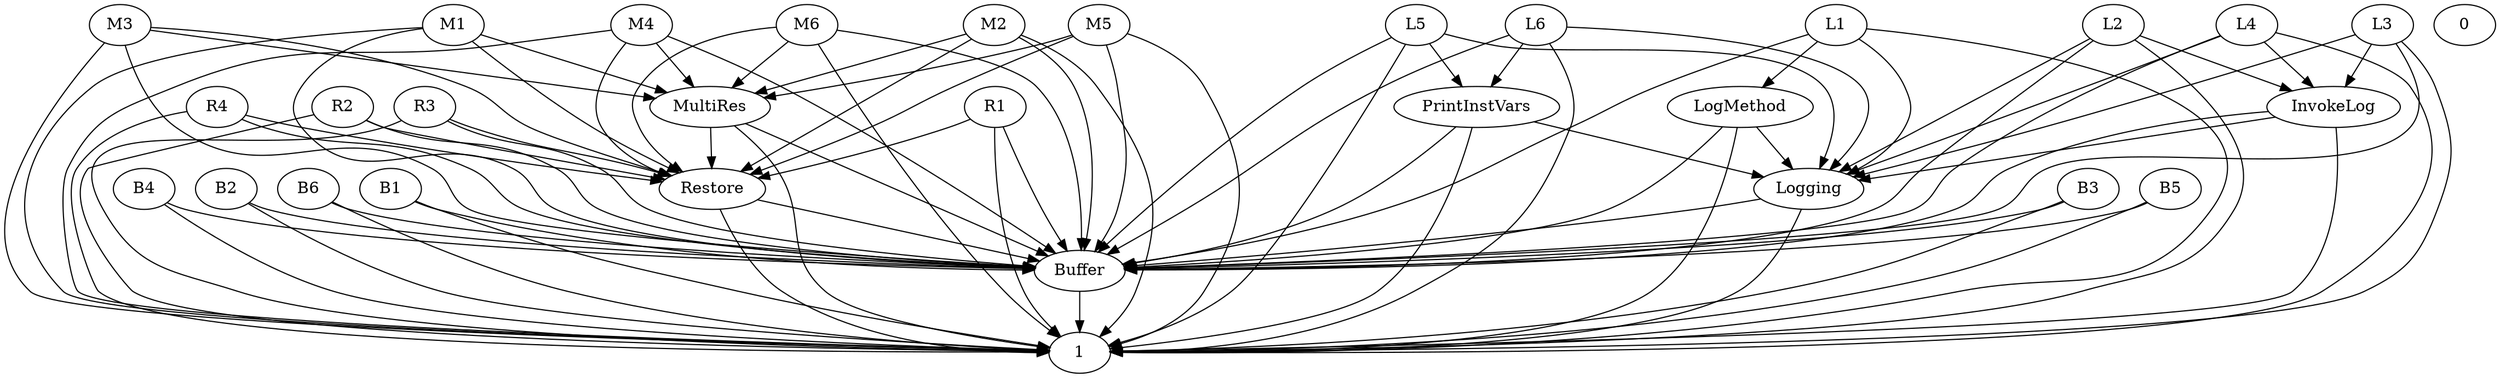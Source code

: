 digraph G {
  Restore;
  Buffer;
  LogMethod;
  L3;
  B4;
  B2;
  L2;
  M3;
  L5;
  L6;
  B6;
  0;
  1;
  M1;
  B1;
  M4;
  Logging;
  B3;
  M6;
  M2;
  PrintInstVars;
  M5;
  R3;
  R4;
  L4;
  R2;
  MultiRes;
  L1;
  R1;
  InvokeLog;
  B5;
  R4 -> Restore;
  M2 -> MultiRes;
  B6 -> Buffer;
  M5 -> MultiRes;
  M4 -> MultiRes;
  L6 -> PrintInstVars;
  L4 -> InvokeLog;
  M3 -> MultiRes;
  Restore -> Buffer;
  B1 -> Buffer;
  Logging -> Buffer;
  L1 -> LogMethod;
  B3 -> Buffer;
  B2 -> Buffer;
  M6 -> MultiRes;
  PrintInstVars -> Logging;
  LogMethod -> Logging;
  L5 -> PrintInstVars;
  R3 -> Restore;
  L3 -> InvokeLog;
  InvokeLog -> Logging;
  L2 -> InvokeLog;
  R1 -> Restore;
  Buffer -> 1;
  MultiRes -> Restore;
  B5 -> Buffer;
  R2 -> Restore;
  B4 -> Buffer;
  M1 -> MultiRes;
  Restore -> 1;
  LogMethod -> Buffer;
  L3 -> Logging;
  B4 -> 1;
  B2 -> 1;
  L2 -> Logging;
  M3 -> Restore;
  L5 -> Logging;
  L6 -> Logging;
  B6 -> 1;
  M1 -> Restore;
  B1 -> 1;
  M4 -> Restore;
  Logging -> 1;
  B3 -> 1;
  M6 -> Restore;
  M2 -> Restore;
  PrintInstVars -> Buffer;
  PrintInstVars -> 1;
  M5 -> Restore;
  R3 -> Buffer;
  R3 -> 1;
  R4 -> Buffer;
  R4 -> 1;
  L4 -> Logging;
  R2 -> Buffer;
  R2 -> 1;
  MultiRes -> Buffer;
  MultiRes -> 1;
  L1 -> Buffer;
  L1 -> Logging;
  R1 -> Buffer;
  R1 -> 1;
  InvokeLog -> Buffer;
  InvokeLog -> 1;
  B5 -> 1;
  LogMethod -> 1;
  L3 -> Buffer;
  L3 -> 1;
  L2 -> Buffer;
  L2 -> 1;
  M3 -> Buffer;
  M3 -> 1;
  L5 -> Buffer;
  L5 -> 1;
  L6 -> Buffer;
  L6 -> 1;
  M1 -> Buffer;
  M1 -> 1;
  M4 -> Buffer;
  M4 -> 1;
  M6 -> Buffer;
  M6 -> 1;
  M2 -> Buffer;
  M2 -> 1;
  M5 -> Buffer;
  M5 -> 1;
  L4 -> Buffer;
  L4 -> 1;
  L1 -> 1;
}
